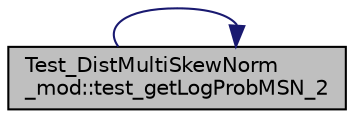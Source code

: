 digraph "Test_DistMultiSkewNorm_mod::test_getLogProbMSN_2"
{
 // LATEX_PDF_SIZE
  edge [fontname="Helvetica",fontsize="10",labelfontname="Helvetica",labelfontsize="10"];
  node [fontname="Helvetica",fontsize="10",shape=record];
  rankdir="LR";
  Node1 [label="Test_DistMultiSkewNorm\l_mod::test_getLogProbMSN_2",height=0.2,width=0.4,color="black", fillcolor="grey75", style="filled", fontcolor="black",tooltip="When alpha = 0., getLogProbMSN() must be equivalent to getLogProbDenMVN()."];
  Node1 -> Node1 [color="midnightblue",fontsize="10",style="solid",fontname="Helvetica"];
}
